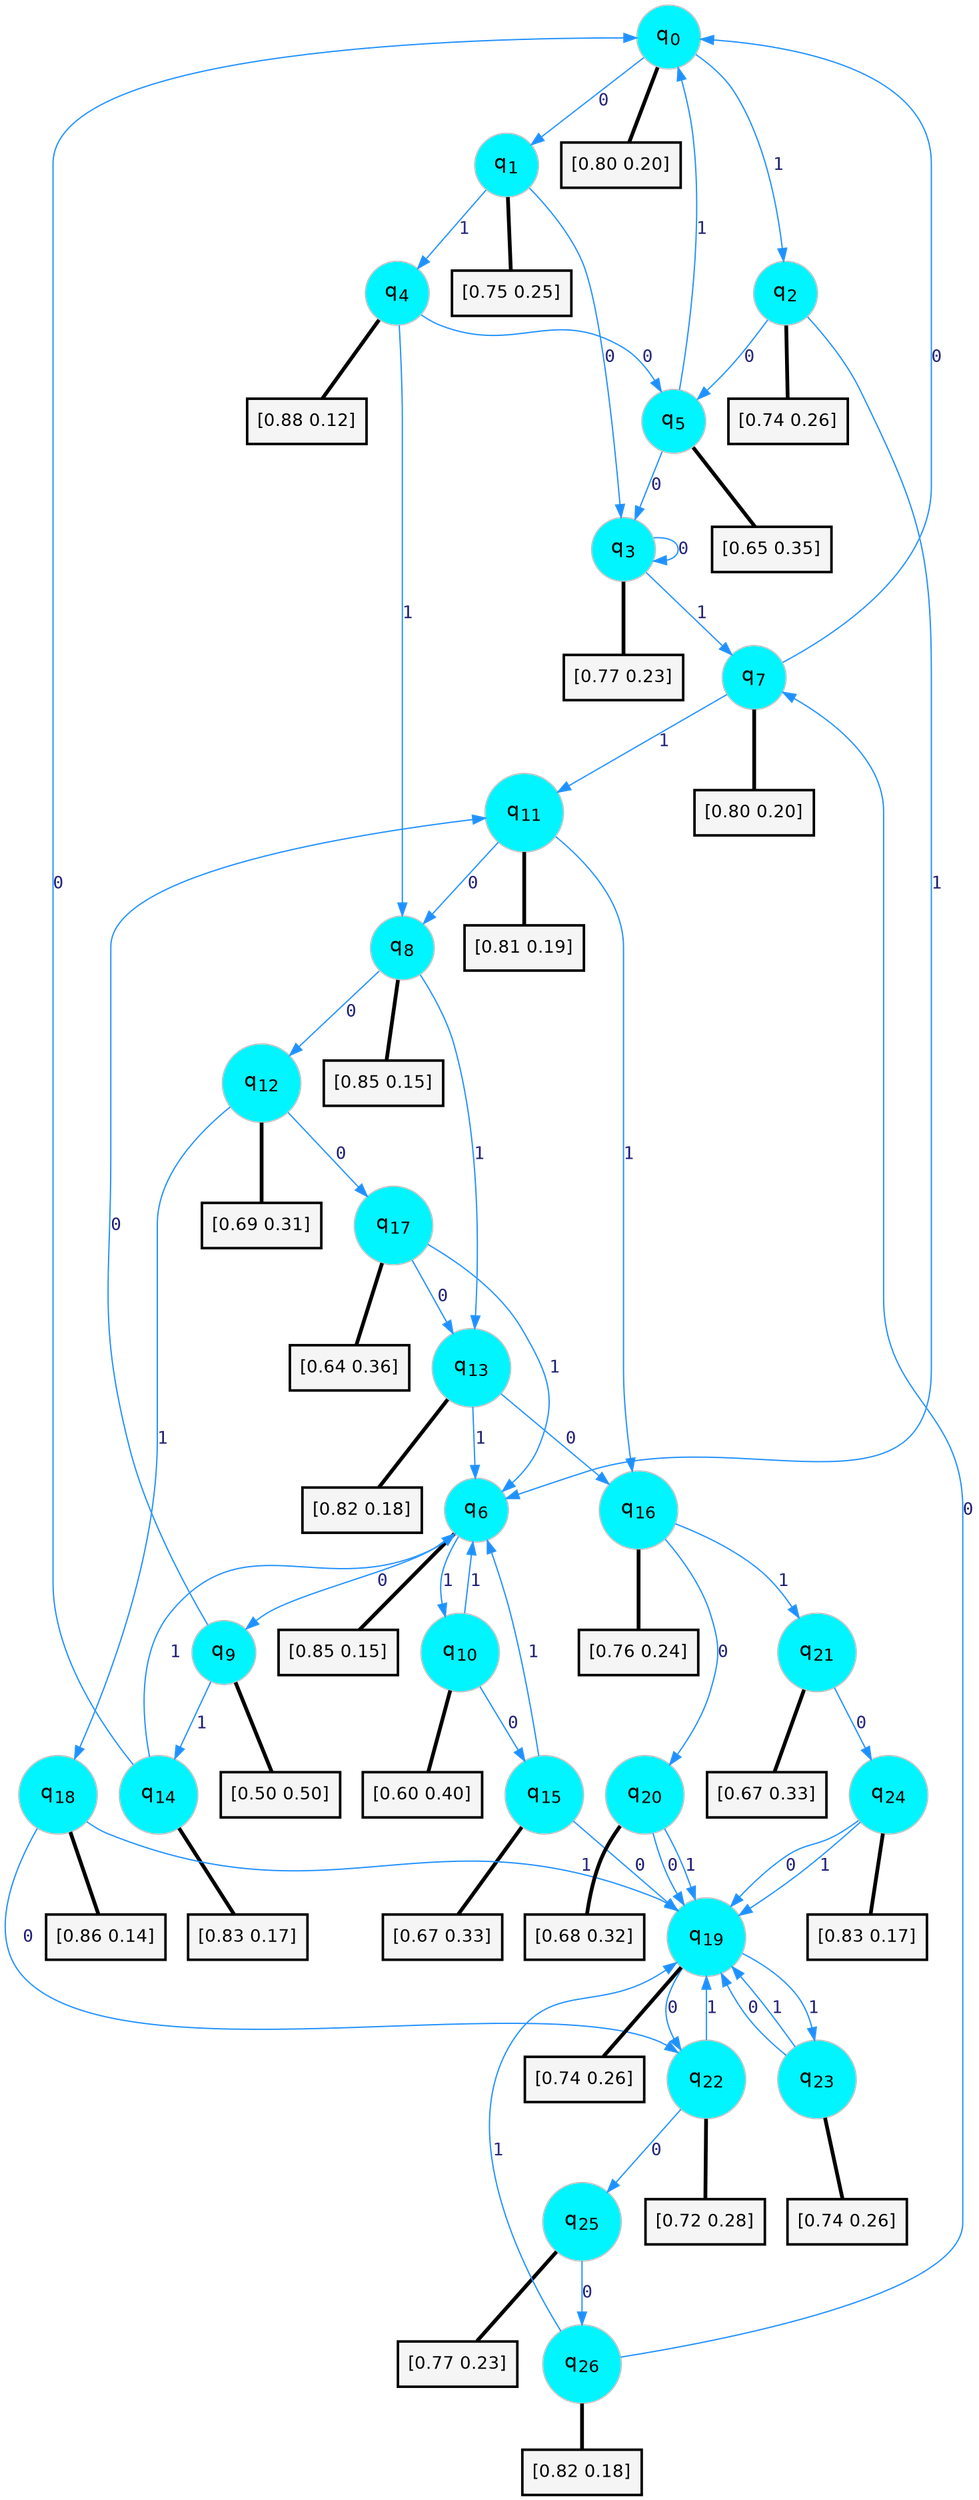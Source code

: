 digraph G {
graph [
bgcolor=transparent, dpi=300, rankdir=TD, size="40,25"];
node [
color=gray, fillcolor=turquoise1, fontcolor=black, fontname=Helvetica, fontsize=16, fontweight=bold, shape=circle, style=filled];
edge [
arrowsize=1, color=dodgerblue1, fontcolor=midnightblue, fontname=courier, fontweight=bold, penwidth=1, style=solid, weight=20];
0[label=<q<SUB>0</SUB>>];
1[label=<q<SUB>1</SUB>>];
2[label=<q<SUB>2</SUB>>];
3[label=<q<SUB>3</SUB>>];
4[label=<q<SUB>4</SUB>>];
5[label=<q<SUB>5</SUB>>];
6[label=<q<SUB>6</SUB>>];
7[label=<q<SUB>7</SUB>>];
8[label=<q<SUB>8</SUB>>];
9[label=<q<SUB>9</SUB>>];
10[label=<q<SUB>10</SUB>>];
11[label=<q<SUB>11</SUB>>];
12[label=<q<SUB>12</SUB>>];
13[label=<q<SUB>13</SUB>>];
14[label=<q<SUB>14</SUB>>];
15[label=<q<SUB>15</SUB>>];
16[label=<q<SUB>16</SUB>>];
17[label=<q<SUB>17</SUB>>];
18[label=<q<SUB>18</SUB>>];
19[label=<q<SUB>19</SUB>>];
20[label=<q<SUB>20</SUB>>];
21[label=<q<SUB>21</SUB>>];
22[label=<q<SUB>22</SUB>>];
23[label=<q<SUB>23</SUB>>];
24[label=<q<SUB>24</SUB>>];
25[label=<q<SUB>25</SUB>>];
26[label=<q<SUB>26</SUB>>];
27[label="[0.80 0.20]", shape=box,fontcolor=black, fontname=Helvetica, fontsize=14, penwidth=2, fillcolor=whitesmoke,color=black];
28[label="[0.75 0.25]", shape=box,fontcolor=black, fontname=Helvetica, fontsize=14, penwidth=2, fillcolor=whitesmoke,color=black];
29[label="[0.74 0.26]", shape=box,fontcolor=black, fontname=Helvetica, fontsize=14, penwidth=2, fillcolor=whitesmoke,color=black];
30[label="[0.77 0.23]", shape=box,fontcolor=black, fontname=Helvetica, fontsize=14, penwidth=2, fillcolor=whitesmoke,color=black];
31[label="[0.88 0.12]", shape=box,fontcolor=black, fontname=Helvetica, fontsize=14, penwidth=2, fillcolor=whitesmoke,color=black];
32[label="[0.65 0.35]", shape=box,fontcolor=black, fontname=Helvetica, fontsize=14, penwidth=2, fillcolor=whitesmoke,color=black];
33[label="[0.85 0.15]", shape=box,fontcolor=black, fontname=Helvetica, fontsize=14, penwidth=2, fillcolor=whitesmoke,color=black];
34[label="[0.80 0.20]", shape=box,fontcolor=black, fontname=Helvetica, fontsize=14, penwidth=2, fillcolor=whitesmoke,color=black];
35[label="[0.85 0.15]", shape=box,fontcolor=black, fontname=Helvetica, fontsize=14, penwidth=2, fillcolor=whitesmoke,color=black];
36[label="[0.50 0.50]", shape=box,fontcolor=black, fontname=Helvetica, fontsize=14, penwidth=2, fillcolor=whitesmoke,color=black];
37[label="[0.60 0.40]", shape=box,fontcolor=black, fontname=Helvetica, fontsize=14, penwidth=2, fillcolor=whitesmoke,color=black];
38[label="[0.81 0.19]", shape=box,fontcolor=black, fontname=Helvetica, fontsize=14, penwidth=2, fillcolor=whitesmoke,color=black];
39[label="[0.69 0.31]", shape=box,fontcolor=black, fontname=Helvetica, fontsize=14, penwidth=2, fillcolor=whitesmoke,color=black];
40[label="[0.82 0.18]", shape=box,fontcolor=black, fontname=Helvetica, fontsize=14, penwidth=2, fillcolor=whitesmoke,color=black];
41[label="[0.83 0.17]", shape=box,fontcolor=black, fontname=Helvetica, fontsize=14, penwidth=2, fillcolor=whitesmoke,color=black];
42[label="[0.67 0.33]", shape=box,fontcolor=black, fontname=Helvetica, fontsize=14, penwidth=2, fillcolor=whitesmoke,color=black];
43[label="[0.76 0.24]", shape=box,fontcolor=black, fontname=Helvetica, fontsize=14, penwidth=2, fillcolor=whitesmoke,color=black];
44[label="[0.64 0.36]", shape=box,fontcolor=black, fontname=Helvetica, fontsize=14, penwidth=2, fillcolor=whitesmoke,color=black];
45[label="[0.86 0.14]", shape=box,fontcolor=black, fontname=Helvetica, fontsize=14, penwidth=2, fillcolor=whitesmoke,color=black];
46[label="[0.74 0.26]", shape=box,fontcolor=black, fontname=Helvetica, fontsize=14, penwidth=2, fillcolor=whitesmoke,color=black];
47[label="[0.68 0.32]", shape=box,fontcolor=black, fontname=Helvetica, fontsize=14, penwidth=2, fillcolor=whitesmoke,color=black];
48[label="[0.67 0.33]", shape=box,fontcolor=black, fontname=Helvetica, fontsize=14, penwidth=2, fillcolor=whitesmoke,color=black];
49[label="[0.72 0.28]", shape=box,fontcolor=black, fontname=Helvetica, fontsize=14, penwidth=2, fillcolor=whitesmoke,color=black];
50[label="[0.74 0.26]", shape=box,fontcolor=black, fontname=Helvetica, fontsize=14, penwidth=2, fillcolor=whitesmoke,color=black];
51[label="[0.83 0.17]", shape=box,fontcolor=black, fontname=Helvetica, fontsize=14, penwidth=2, fillcolor=whitesmoke,color=black];
52[label="[0.77 0.23]", shape=box,fontcolor=black, fontname=Helvetica, fontsize=14, penwidth=2, fillcolor=whitesmoke,color=black];
53[label="[0.82 0.18]", shape=box,fontcolor=black, fontname=Helvetica, fontsize=14, penwidth=2, fillcolor=whitesmoke,color=black];
0->1 [label=0];
0->2 [label=1];
0->27 [arrowhead=none, penwidth=3,color=black];
1->3 [label=0];
1->4 [label=1];
1->28 [arrowhead=none, penwidth=3,color=black];
2->5 [label=0];
2->6 [label=1];
2->29 [arrowhead=none, penwidth=3,color=black];
3->3 [label=0];
3->7 [label=1];
3->30 [arrowhead=none, penwidth=3,color=black];
4->5 [label=0];
4->8 [label=1];
4->31 [arrowhead=none, penwidth=3,color=black];
5->3 [label=0];
5->0 [label=1];
5->32 [arrowhead=none, penwidth=3,color=black];
6->9 [label=0];
6->10 [label=1];
6->33 [arrowhead=none, penwidth=3,color=black];
7->0 [label=0];
7->11 [label=1];
7->34 [arrowhead=none, penwidth=3,color=black];
8->12 [label=0];
8->13 [label=1];
8->35 [arrowhead=none, penwidth=3,color=black];
9->11 [label=0];
9->14 [label=1];
9->36 [arrowhead=none, penwidth=3,color=black];
10->15 [label=0];
10->6 [label=1];
10->37 [arrowhead=none, penwidth=3,color=black];
11->8 [label=0];
11->16 [label=1];
11->38 [arrowhead=none, penwidth=3,color=black];
12->17 [label=0];
12->18 [label=1];
12->39 [arrowhead=none, penwidth=3,color=black];
13->16 [label=0];
13->6 [label=1];
13->40 [arrowhead=none, penwidth=3,color=black];
14->0 [label=0];
14->6 [label=1];
14->41 [arrowhead=none, penwidth=3,color=black];
15->19 [label=0];
15->6 [label=1];
15->42 [arrowhead=none, penwidth=3,color=black];
16->20 [label=0];
16->21 [label=1];
16->43 [arrowhead=none, penwidth=3,color=black];
17->13 [label=0];
17->6 [label=1];
17->44 [arrowhead=none, penwidth=3,color=black];
18->22 [label=0];
18->19 [label=1];
18->45 [arrowhead=none, penwidth=3,color=black];
19->22 [label=0];
19->23 [label=1];
19->46 [arrowhead=none, penwidth=3,color=black];
20->19 [label=0];
20->19 [label=1];
20->47 [arrowhead=none, penwidth=3,color=black];
21->24 [label=0];
21->48 [arrowhead=none, penwidth=3,color=black];
22->25 [label=0];
22->19 [label=1];
22->49 [arrowhead=none, penwidth=3,color=black];
23->19 [label=0];
23->19 [label=1];
23->50 [arrowhead=none, penwidth=3,color=black];
24->19 [label=0];
24->19 [label=1];
24->51 [arrowhead=none, penwidth=3,color=black];
25->26 [label=0];
25->52 [arrowhead=none, penwidth=3,color=black];
26->7 [label=0];
26->19 [label=1];
26->53 [arrowhead=none, penwidth=3,color=black];
}
